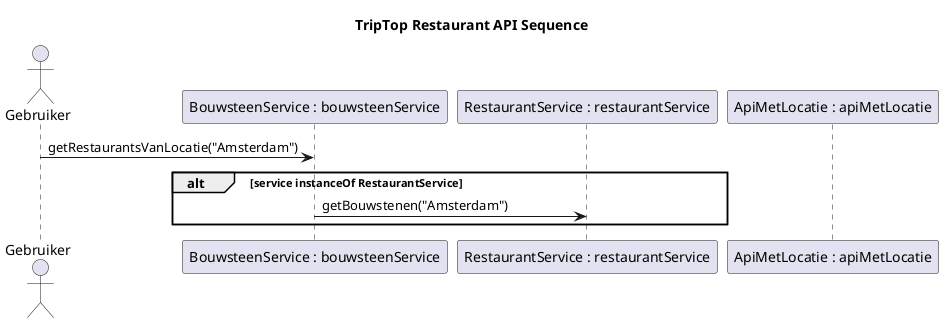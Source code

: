 @startuml
title TripTop Restaurant API Sequence
actor Gebruiker
participant "BouwsteenService : bouwsteenService" as bouwsteenService
participant "RestaurantService : restaurantService" as restaurantService
participant "ApiMetLocatie : apiMetLocatie" as apiMetLocatie

Gebruiker -> bouwsteenService : getRestaurantsVanLocatie("Amsterdam")
    alt service instanceOf RestaurantService
                bouwsteenService -> restaurantService : getBouwstenen("Amsterdam")

            end


@enduml